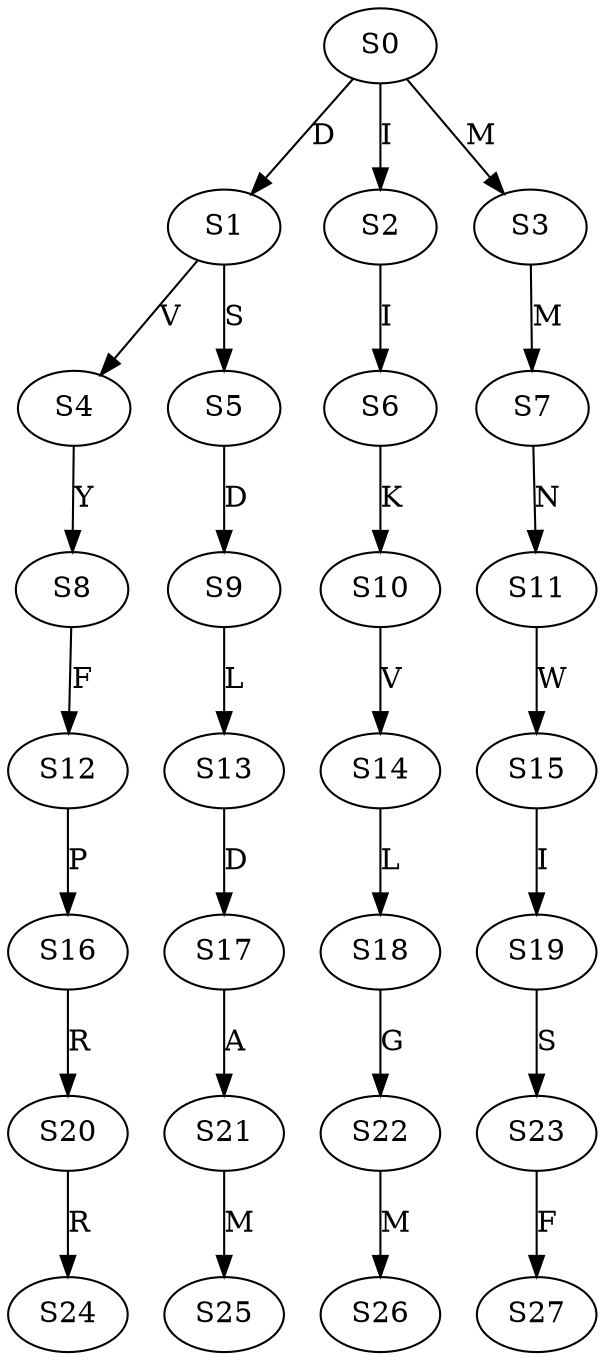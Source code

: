 strict digraph  {
	S0 -> S1 [ label = D ];
	S0 -> S2 [ label = I ];
	S0 -> S3 [ label = M ];
	S1 -> S4 [ label = V ];
	S1 -> S5 [ label = S ];
	S2 -> S6 [ label = I ];
	S3 -> S7 [ label = M ];
	S4 -> S8 [ label = Y ];
	S5 -> S9 [ label = D ];
	S6 -> S10 [ label = K ];
	S7 -> S11 [ label = N ];
	S8 -> S12 [ label = F ];
	S9 -> S13 [ label = L ];
	S10 -> S14 [ label = V ];
	S11 -> S15 [ label = W ];
	S12 -> S16 [ label = P ];
	S13 -> S17 [ label = D ];
	S14 -> S18 [ label = L ];
	S15 -> S19 [ label = I ];
	S16 -> S20 [ label = R ];
	S17 -> S21 [ label = A ];
	S18 -> S22 [ label = G ];
	S19 -> S23 [ label = S ];
	S20 -> S24 [ label = R ];
	S21 -> S25 [ label = M ];
	S22 -> S26 [ label = M ];
	S23 -> S27 [ label = F ];
}
